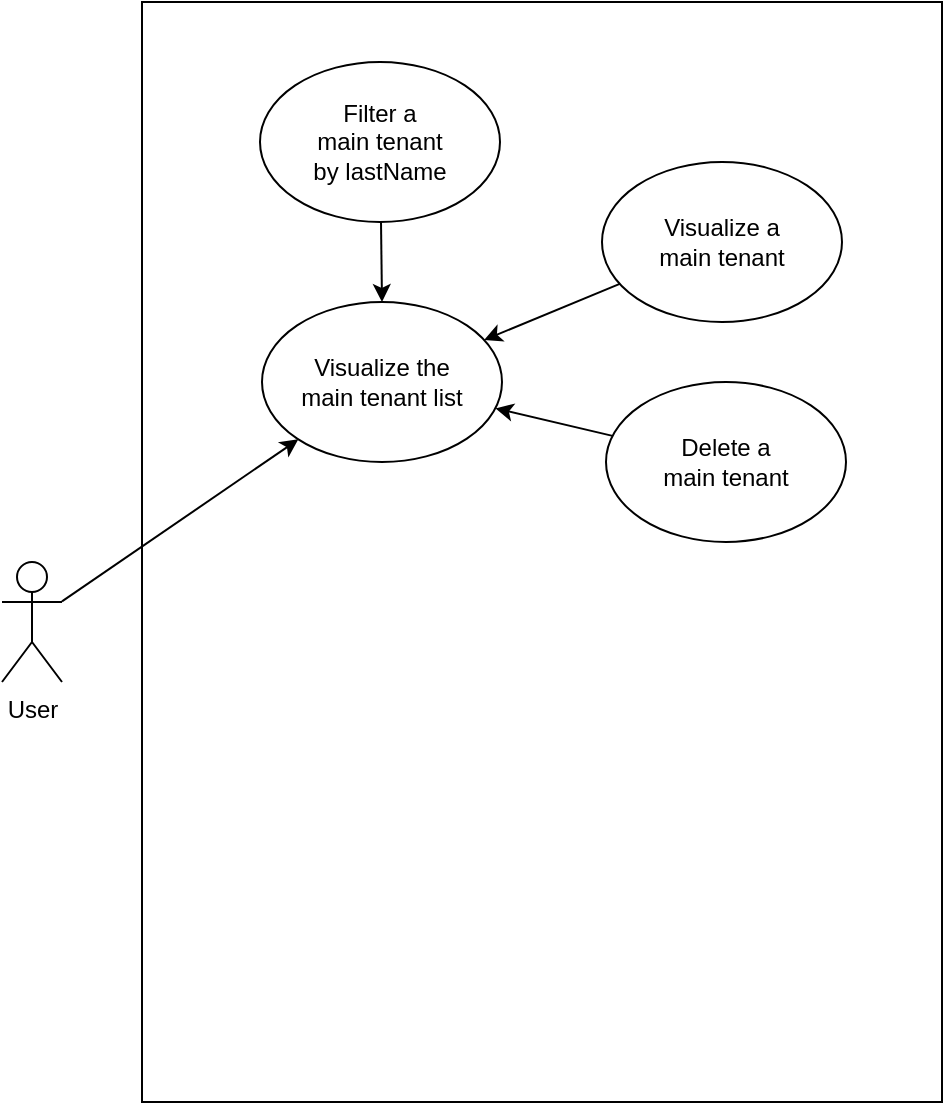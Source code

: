 <mxfile version="16.6.4" type="github">
  <diagram id="fZD9pTI-PNhXSYh-KRmx" name="Page-1">
    <mxGraphModel dx="1038" dy="1656" grid="1" gridSize="10" guides="1" tooltips="1" connect="1" arrows="1" fold="1" page="1" pageScale="1" pageWidth="850" pageHeight="1100" math="0" shadow="0">
      <root>
        <mxCell id="0" />
        <mxCell id="1" parent="0" />
        <mxCell id="Rx37_lMQSRoVqCimWak8-2" value="" style="rounded=0;whiteSpace=wrap;html=1;" vertex="1" parent="1">
          <mxGeometry x="270" y="-140" width="400" height="550" as="geometry" />
        </mxCell>
        <mxCell id="Rx37_lMQSRoVqCimWak8-4" style="rounded=0;orthogonalLoop=1;jettySize=auto;html=1;" edge="1" parent="1" source="Rx37_lMQSRoVqCimWak8-1" target="Rx37_lMQSRoVqCimWak8-3">
          <mxGeometry relative="1" as="geometry" />
        </mxCell>
        <mxCell id="Rx37_lMQSRoVqCimWak8-1" value="User" style="shape=umlActor;verticalLabelPosition=bottom;verticalAlign=top;html=1;outlineConnect=0;" vertex="1" parent="1">
          <mxGeometry x="200" y="140" width="30" height="60" as="geometry" />
        </mxCell>
        <mxCell id="Rx37_lMQSRoVqCimWak8-3" value="&lt;div&gt;Visualize the &lt;br&gt;&lt;/div&gt;&lt;div&gt;main tenant list&lt;br&gt;&lt;/div&gt;" style="ellipse;whiteSpace=wrap;html=1;" vertex="1" parent="1">
          <mxGeometry x="330" y="10" width="120" height="80" as="geometry" />
        </mxCell>
        <mxCell id="Rx37_lMQSRoVqCimWak8-6" style="edgeStyle=none;rounded=0;orthogonalLoop=1;jettySize=auto;html=1;" edge="1" parent="1" source="Rx37_lMQSRoVqCimWak8-5" target="Rx37_lMQSRoVqCimWak8-3">
          <mxGeometry relative="1" as="geometry" />
        </mxCell>
        <mxCell id="Rx37_lMQSRoVqCimWak8-5" value="&lt;div&gt;Visualize a&lt;br&gt;&lt;/div&gt;&lt;div&gt;main tenant &lt;br&gt;&lt;/div&gt;" style="ellipse;whiteSpace=wrap;html=1;" vertex="1" parent="1">
          <mxGeometry x="500" y="-60" width="120" height="80" as="geometry" />
        </mxCell>
        <mxCell id="Rx37_lMQSRoVqCimWak8-8" style="edgeStyle=none;rounded=0;orthogonalLoop=1;jettySize=auto;html=1;" edge="1" parent="1" source="Rx37_lMQSRoVqCimWak8-7" target="Rx37_lMQSRoVqCimWak8-3">
          <mxGeometry relative="1" as="geometry" />
        </mxCell>
        <mxCell id="Rx37_lMQSRoVqCimWak8-7" value="&lt;div&gt;Delete a&lt;br&gt;&lt;/div&gt;&lt;div&gt;main tenant &lt;br&gt;&lt;/div&gt;" style="ellipse;whiteSpace=wrap;html=1;" vertex="1" parent="1">
          <mxGeometry x="502" y="50" width="120" height="80" as="geometry" />
        </mxCell>
        <mxCell id="Rx37_lMQSRoVqCimWak8-10" style="edgeStyle=none;rounded=0;orthogonalLoop=1;jettySize=auto;html=1;entryX=0.5;entryY=0;entryDx=0;entryDy=0;" edge="1" parent="1" source="Rx37_lMQSRoVqCimWak8-9" target="Rx37_lMQSRoVqCimWak8-3">
          <mxGeometry relative="1" as="geometry" />
        </mxCell>
        <mxCell id="Rx37_lMQSRoVqCimWak8-9" value="&lt;div&gt;Filter a&lt;br&gt;&lt;/div&gt;&lt;div&gt;main tenant&lt;/div&gt;&lt;div&gt;by lastName &lt;br&gt;&lt;/div&gt;" style="ellipse;whiteSpace=wrap;html=1;" vertex="1" parent="1">
          <mxGeometry x="329" y="-110" width="120" height="80" as="geometry" />
        </mxCell>
      </root>
    </mxGraphModel>
  </diagram>
</mxfile>
